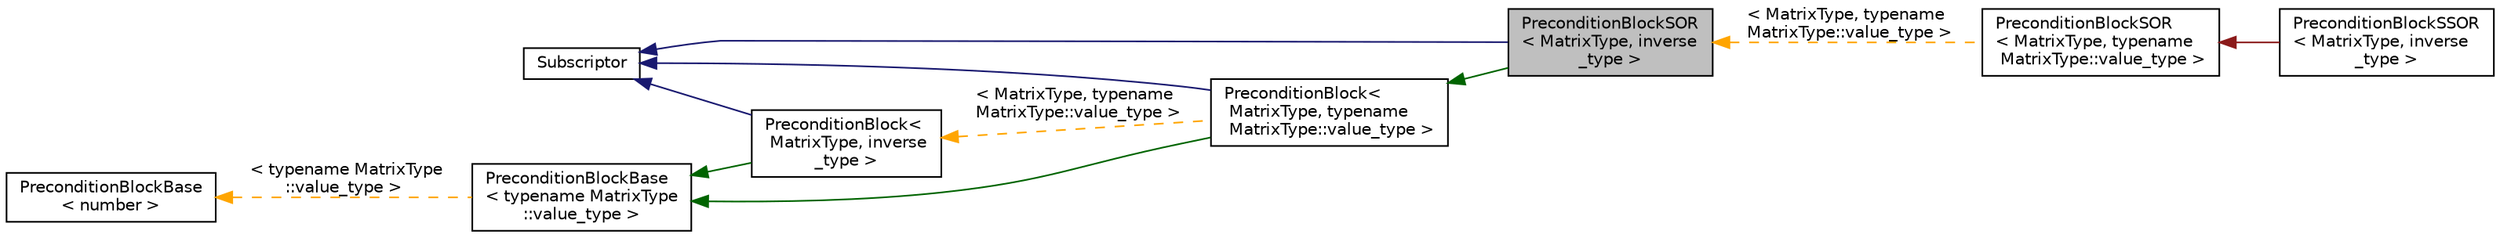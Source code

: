 digraph "PreconditionBlockSOR&lt; MatrixType, inverse_type &gt;"
{
 // LATEX_PDF_SIZE
  edge [fontname="Helvetica",fontsize="10",labelfontname="Helvetica",labelfontsize="10"];
  node [fontname="Helvetica",fontsize="10",shape=record];
  rankdir="LR";
  Node1 [label="PreconditionBlockSOR\l\< MatrixType, inverse\l_type \>",height=0.2,width=0.4,color="black", fillcolor="grey75", style="filled", fontcolor="black",tooltip=" "];
  Node2 -> Node1 [dir="back",color="midnightblue",fontsize="10",style="solid",fontname="Helvetica"];
  Node2 [label="Subscriptor",height=0.2,width=0.4,color="black", fillcolor="white", style="filled",URL="$classSubscriptor.html",tooltip=" "];
  Node3 -> Node1 [dir="back",color="darkgreen",fontsize="10",style="solid",fontname="Helvetica"];
  Node3 [label="PreconditionBlock\<\l MatrixType, typename\l MatrixType::value_type \>",height=0.2,width=0.4,color="black", fillcolor="white", style="filled",URL="$classPreconditionBlock.html",tooltip=" "];
  Node2 -> Node3 [dir="back",color="midnightblue",fontsize="10",style="solid",fontname="Helvetica"];
  Node4 -> Node3 [dir="back",color="darkgreen",fontsize="10",style="solid",fontname="Helvetica"];
  Node4 [label="PreconditionBlockBase\l\< typename MatrixType\l::value_type \>",height=0.2,width=0.4,color="black", fillcolor="white", style="filled",URL="$classPreconditionBlockBase.html",tooltip=" "];
  Node5 -> Node4 [dir="back",color="orange",fontsize="10",style="dashed",label=" \< typename MatrixType\l::value_type \>" ,fontname="Helvetica"];
  Node5 [label="PreconditionBlockBase\l\< number \>",height=0.2,width=0.4,color="black", fillcolor="white", style="filled",URL="$classPreconditionBlockBase.html",tooltip=" "];
  Node6 -> Node3 [dir="back",color="orange",fontsize="10",style="dashed",label=" \< MatrixType, typename\l MatrixType::value_type \>" ,fontname="Helvetica"];
  Node6 [label="PreconditionBlock\<\l MatrixType, inverse\l_type \>",height=0.2,width=0.4,color="black", fillcolor="white", style="filled",URL="$classPreconditionBlock.html",tooltip=" "];
  Node2 -> Node6 [dir="back",color="midnightblue",fontsize="10",style="solid",fontname="Helvetica"];
  Node4 -> Node6 [dir="back",color="darkgreen",fontsize="10",style="solid",fontname="Helvetica"];
  Node1 -> Node7 [dir="back",color="orange",fontsize="10",style="dashed",label=" \< MatrixType, typename\l MatrixType::value_type \>" ,fontname="Helvetica"];
  Node7 [label="PreconditionBlockSOR\l\< MatrixType, typename\l MatrixType::value_type \>",height=0.2,width=0.4,color="black", fillcolor="white", style="filled",URL="$classPreconditionBlockSOR.html",tooltip=" "];
  Node7 -> Node8 [dir="back",color="firebrick4",fontsize="10",style="solid",fontname="Helvetica"];
  Node8 [label="PreconditionBlockSSOR\l\< MatrixType, inverse\l_type \>",height=0.2,width=0.4,color="black", fillcolor="white", style="filled",URL="$classPreconditionBlockSSOR.html",tooltip=" "];
}
